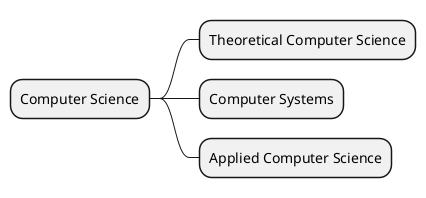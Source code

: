 
@startmindmap
* Computer Science
** Theoretical Computer Science
** Computer Systems
** Applied Computer Science
@endmindmap
